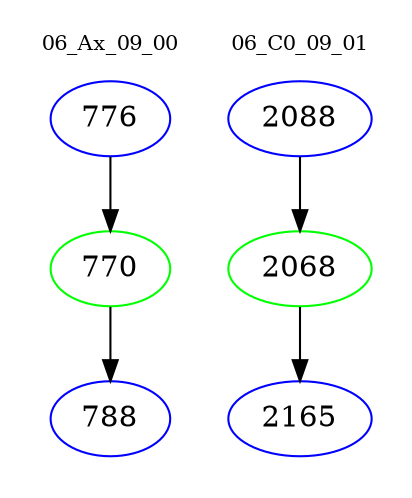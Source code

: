 digraph{
subgraph cluster_0 {
color = white
label = "06_Ax_09_00";
fontsize=10;
T0_776 [label="776", color="blue"]
T0_776 -> T0_770 [color="black"]
T0_770 [label="770", color="green"]
T0_770 -> T0_788 [color="black"]
T0_788 [label="788", color="blue"]
}
subgraph cluster_1 {
color = white
label = "06_C0_09_01";
fontsize=10;
T1_2088 [label="2088", color="blue"]
T1_2088 -> T1_2068 [color="black"]
T1_2068 [label="2068", color="green"]
T1_2068 -> T1_2165 [color="black"]
T1_2165 [label="2165", color="blue"]
}
}
